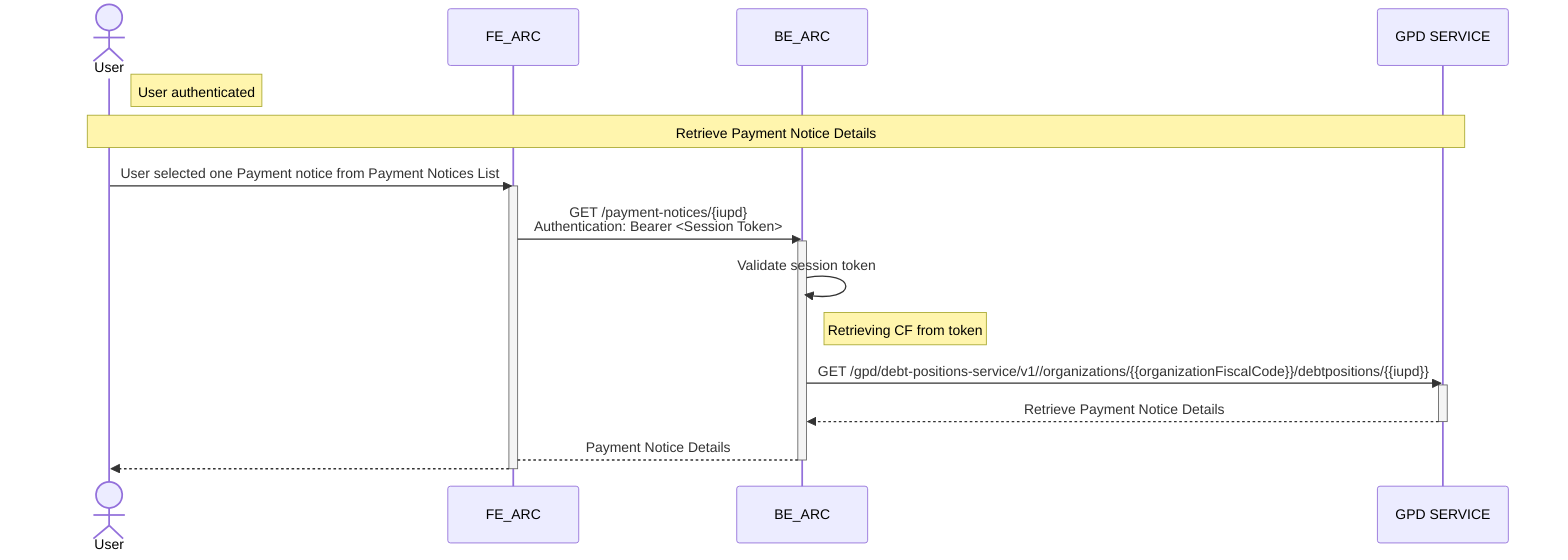sequenceDiagram
actor User
participant FE_ARC
participant BE_ARC
participant GPD as GPD SERVICE

note right of User: User authenticated
note over User, GPD : Retrieve Payment Notice Details
    User ->> FE_ARC : User selected one Payment notice from Payment Notices List
    activate FE_ARC

    FE_ARC ->> BE_ARC : GET /payment-notices/{iupd} <br> Authentication: Bearer <Session Token>
    activate BE_ARC
        BE_ARC ->> BE_ARC : Validate session token
        note right of BE_ARC : Retrieving CF from token
        BE_ARC ->> GPD : GET /gpd/debt-positions-service/v1//organizations/{{organizationFiscalCode}}/debtpositions/{{iupd}}
        activate GPD
            GPD -->> BE_ARC : Retrieve Payment Notice Details
        deactivate GPD
        BE_ARC --> FE_ARC : Payment Notice Details
    deactivate BE_ARC
    FE_ARC  -->> User : #
    deactivate FE_ARC
